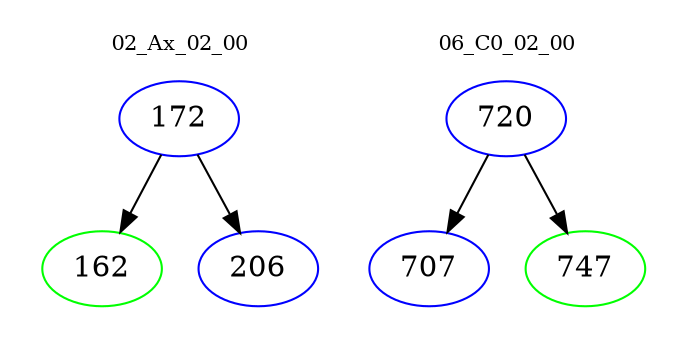 digraph{
subgraph cluster_0 {
color = white
label = "02_Ax_02_00";
fontsize=10;
T0_172 [label="172", color="blue"]
T0_172 -> T0_162 [color="black"]
T0_162 [label="162", color="green"]
T0_172 -> T0_206 [color="black"]
T0_206 [label="206", color="blue"]
}
subgraph cluster_1 {
color = white
label = "06_C0_02_00";
fontsize=10;
T1_720 [label="720", color="blue"]
T1_720 -> T1_707 [color="black"]
T1_707 [label="707", color="blue"]
T1_720 -> T1_747 [color="black"]
T1_747 [label="747", color="green"]
}
}
